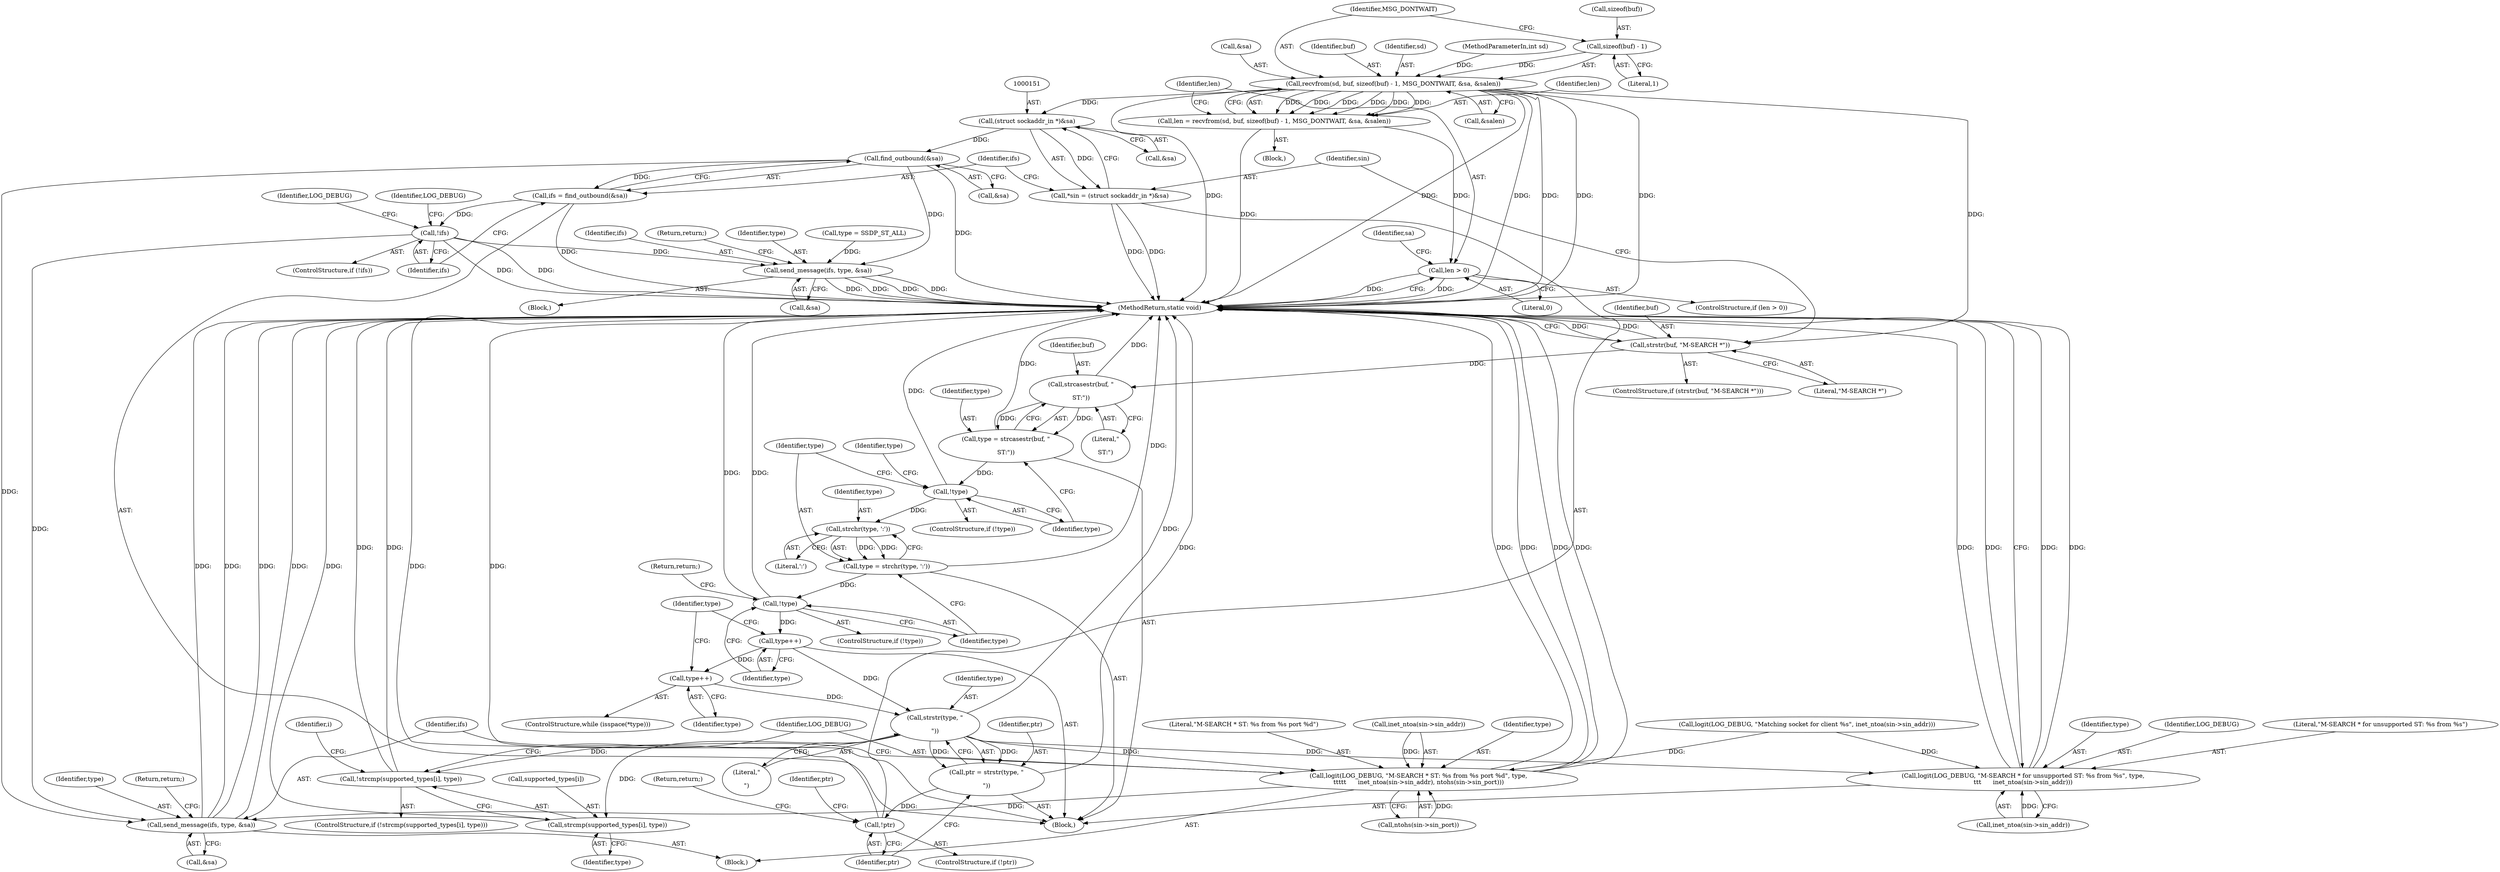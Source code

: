 digraph "0_ssdp-responder_ce04b1f29a137198182f60bbb628d5ceb8171765@API" {
"1000117" [label="(Call,sizeof(buf) - 1)"];
"1000114" [label="(Call,recvfrom(sd, buf, sizeof(buf) - 1, MSG_DONTWAIT, &sa, &salen))"];
"1000112" [label="(Call,len = recvfrom(sd, buf, sizeof(buf) - 1, MSG_DONTWAIT, &sa, &salen))"];
"1000127" [label="(Call,len > 0)"];
"1000139" [label="(Call,strstr(buf, \"M-SEARCH *\"))"];
"1000180" [label="(Call,strcasestr(buf, \"\r\nST:\"))"];
"1000178" [label="(Call,type = strcasestr(buf, \"\r\nST:\"))"];
"1000184" [label="(Call,!type)"];
"1000198" [label="(Call,strchr(type, ':'))"];
"1000196" [label="(Call,type = strchr(type, ':'))"];
"1000202" [label="(Call,!type)"];
"1000205" [label="(Call,type++)"];
"1000211" [label="(Call,type++)"];
"1000215" [label="(Call,strstr(type, \"\r\n\"))"];
"1000213" [label="(Call,ptr = strstr(type, \"\r\n\"))"];
"1000219" [label="(Call,!ptr)"];
"1000237" [label="(Call,!strcmp(supported_types[i], type))"];
"1000238" [label="(Call,strcmp(supported_types[i], type))"];
"1000244" [label="(Call,logit(LOG_DEBUG, \"M-SEARCH * ST: %s from %s port %d\", type,\n\t\t\t\t\t      inet_ntoa(sin->sin_addr), ntohs(sin->sin_port)))"];
"1000256" [label="(Call,send_message(ifs, type, &sa))"];
"1000262" [label="(Call,logit(LOG_DEBUG, \"M-SEARCH * for unsupported ST: %s from %s\", type,\n\t\t\t      inet_ntoa(sin->sin_addr)))"];
"1000150" [label="(Call,(struct sockaddr_in *)&sa)"];
"1000148" [label="(Call,*sin = (struct sockaddr_in *)&sa)"];
"1000156" [label="(Call,find_outbound(&sa))"];
"1000154" [label="(Call,ifs = find_outbound(&sa))"];
"1000160" [label="(Call,!ifs)"];
"1000190" [label="(Call,send_message(ifs, type, &sa))"];
"1000224" [label="(Identifier,ptr)"];
"1000204" [label="(Return,return;)"];
"1000124" [label="(Call,&salen)"];
"1000134" [label="(Identifier,sa)"];
"1000118" [label="(Call,sizeof(buf))"];
"1000252" [label="(Call,ntohs(sin->sin_port))"];
"1000203" [label="(Identifier,type)"];
"1000264" [label="(Literal,\"M-SEARCH * for unsupported ST: %s from %s\")"];
"1000257" [label="(Identifier,ifs)"];
"1000187" [label="(Call,type = SSDP_ST_ALL)"];
"1000129" [label="(Literal,0)"];
"1000127" [label="(Call,len > 0)"];
"1000183" [label="(ControlStructure,if (!type))"];
"1000201" [label="(ControlStructure,if (!type))"];
"1000213" [label="(Call,ptr = strstr(type, \"\r\n\"))"];
"1000139" [label="(Call,strstr(buf, \"M-SEARCH *\"))"];
"1000180" [label="(Call,strcasestr(buf, \"\r\nST:\"))"];
"1000188" [label="(Identifier,type)"];
"1000172" [label="(Identifier,LOG_DEBUG)"];
"1000246" [label="(Literal,\"M-SEARCH * ST: %s from %s port %d\")"];
"1000179" [label="(Identifier,type)"];
"1000181" [label="(Identifier,buf)"];
"1000270" [label="(MethodReturn,static void)"];
"1000185" [label="(Identifier,type)"];
"1000199" [label="(Identifier,type)"];
"1000116" [label="(Identifier,buf)"];
"1000258" [label="(Identifier,type)"];
"1000265" [label="(Identifier,type)"];
"1000152" [label="(Call,&sa)"];
"1000115" [label="(Identifier,sd)"];
"1000212" [label="(Identifier,type)"];
"1000159" [label="(ControlStructure,if (!ifs))"];
"1000198" [label="(Call,strchr(type, ':'))"];
"1000120" [label="(Literal,1)"];
"1000140" [label="(Identifier,buf)"];
"1000261" [label="(Return,return;)"];
"1000191" [label="(Identifier,ifs)"];
"1000217" [label="(Literal,\"\r\n\")"];
"1000138" [label="(ControlStructure,if (strstr(buf, \"M-SEARCH *\")))"];
"1000157" [label="(Call,&sa)"];
"1000259" [label="(Call,&sa)"];
"1000117" [label="(Call,sizeof(buf) - 1)"];
"1000245" [label="(Identifier,LOG_DEBUG)"];
"1000242" [label="(Identifier,type)"];
"1000148" [label="(Call,*sin = (struct sockaddr_in *)&sa)"];
"1000102" [label="(Block,)"];
"1000154" [label="(Call,ifs = find_outbound(&sa))"];
"1000216" [label="(Identifier,type)"];
"1000263" [label="(Identifier,LOG_DEBUG)"];
"1000190" [label="(Call,send_message(ifs, type, &sa))"];
"1000161" [label="(Identifier,ifs)"];
"1000114" [label="(Call,recvfrom(sd, buf, sizeof(buf) - 1, MSG_DONTWAIT, &sa, &salen))"];
"1000141" [label="(Literal,\"M-SEARCH *\")"];
"1000200" [label="(Literal,':')"];
"1000186" [label="(Block,)"];
"1000184" [label="(Call,!type)"];
"1000195" [label="(Return,return;)"];
"1000155" [label="(Identifier,ifs)"];
"1000142" [label="(Block,)"];
"1000266" [label="(Call,inet_ntoa(sin->sin_addr))"];
"1000211" [label="(Call,type++)"];
"1000234" [label="(Identifier,i)"];
"1000197" [label="(Identifier,type)"];
"1000126" [label="(ControlStructure,if (len > 0))"];
"1000248" [label="(Call,inet_ntoa(sin->sin_addr))"];
"1000244" [label="(Call,logit(LOG_DEBUG, \"M-SEARCH * ST: %s from %s port %d\", type,\n\t\t\t\t\t      inet_ntoa(sin->sin_addr), ntohs(sin->sin_port)))"];
"1000121" [label="(Identifier,MSG_DONTWAIT)"];
"1000112" [label="(Call,len = recvfrom(sd, buf, sizeof(buf) - 1, MSG_DONTWAIT, &sa, &salen))"];
"1000101" [label="(MethodParameterIn,int sd)"];
"1000196" [label="(Call,type = strchr(type, ':'))"];
"1000149" [label="(Identifier,sin)"];
"1000238" [label="(Call,strcmp(supported_types[i], type))"];
"1000122" [label="(Call,&sa)"];
"1000193" [label="(Call,&sa)"];
"1000207" [label="(ControlStructure,while (isspace(*type)))"];
"1000262" [label="(Call,logit(LOG_DEBUG, \"M-SEARCH * for unsupported ST: %s from %s\", type,\n\t\t\t      inet_ntoa(sin->sin_addr)))"];
"1000192" [label="(Identifier,type)"];
"1000239" [label="(Call,supported_types[i])"];
"1000156" [label="(Call,find_outbound(&sa))"];
"1000128" [label="(Identifier,len)"];
"1000220" [label="(Identifier,ptr)"];
"1000150" [label="(Call,(struct sockaddr_in *)&sa)"];
"1000218" [label="(ControlStructure,if (!ptr))"];
"1000210" [label="(Identifier,type)"];
"1000247" [label="(Identifier,type)"];
"1000182" [label="(Literal,\"\r\nST:\")"];
"1000164" [label="(Identifier,LOG_DEBUG)"];
"1000256" [label="(Call,send_message(ifs, type, &sa))"];
"1000219" [label="(Call,!ptr)"];
"1000171" [label="(Call,logit(LOG_DEBUG, \"Matching socket for client %s\", inet_ntoa(sin->sin_addr)))"];
"1000214" [label="(Identifier,ptr)"];
"1000178" [label="(Call,type = strcasestr(buf, \"\r\nST:\"))"];
"1000205" [label="(Call,type++)"];
"1000236" [label="(ControlStructure,if (!strcmp(supported_types[i], type)))"];
"1000221" [label="(Return,return;)"];
"1000215" [label="(Call,strstr(type, \"\r\n\"))"];
"1000237" [label="(Call,!strcmp(supported_types[i], type))"];
"1000206" [label="(Identifier,type)"];
"1000113" [label="(Identifier,len)"];
"1000243" [label="(Block,)"];
"1000160" [label="(Call,!ifs)"];
"1000202" [label="(Call,!type)"];
"1000117" -> "1000114"  [label="AST: "];
"1000117" -> "1000120"  [label="CFG: "];
"1000118" -> "1000117"  [label="AST: "];
"1000120" -> "1000117"  [label="AST: "];
"1000121" -> "1000117"  [label="CFG: "];
"1000117" -> "1000114"  [label="DDG: "];
"1000114" -> "1000112"  [label="AST: "];
"1000114" -> "1000124"  [label="CFG: "];
"1000115" -> "1000114"  [label="AST: "];
"1000116" -> "1000114"  [label="AST: "];
"1000121" -> "1000114"  [label="AST: "];
"1000122" -> "1000114"  [label="AST: "];
"1000124" -> "1000114"  [label="AST: "];
"1000112" -> "1000114"  [label="CFG: "];
"1000114" -> "1000270"  [label="DDG: "];
"1000114" -> "1000270"  [label="DDG: "];
"1000114" -> "1000270"  [label="DDG: "];
"1000114" -> "1000270"  [label="DDG: "];
"1000114" -> "1000270"  [label="DDG: "];
"1000114" -> "1000270"  [label="DDG: "];
"1000114" -> "1000112"  [label="DDG: "];
"1000114" -> "1000112"  [label="DDG: "];
"1000114" -> "1000112"  [label="DDG: "];
"1000114" -> "1000112"  [label="DDG: "];
"1000114" -> "1000112"  [label="DDG: "];
"1000114" -> "1000112"  [label="DDG: "];
"1000101" -> "1000114"  [label="DDG: "];
"1000114" -> "1000139"  [label="DDG: "];
"1000114" -> "1000150"  [label="DDG: "];
"1000112" -> "1000102"  [label="AST: "];
"1000113" -> "1000112"  [label="AST: "];
"1000128" -> "1000112"  [label="CFG: "];
"1000112" -> "1000270"  [label="DDG: "];
"1000112" -> "1000127"  [label="DDG: "];
"1000127" -> "1000126"  [label="AST: "];
"1000127" -> "1000129"  [label="CFG: "];
"1000128" -> "1000127"  [label="AST: "];
"1000129" -> "1000127"  [label="AST: "];
"1000134" -> "1000127"  [label="CFG: "];
"1000270" -> "1000127"  [label="CFG: "];
"1000127" -> "1000270"  [label="DDG: "];
"1000127" -> "1000270"  [label="DDG: "];
"1000139" -> "1000138"  [label="AST: "];
"1000139" -> "1000141"  [label="CFG: "];
"1000140" -> "1000139"  [label="AST: "];
"1000141" -> "1000139"  [label="AST: "];
"1000149" -> "1000139"  [label="CFG: "];
"1000270" -> "1000139"  [label="CFG: "];
"1000139" -> "1000270"  [label="DDG: "];
"1000139" -> "1000270"  [label="DDG: "];
"1000139" -> "1000180"  [label="DDG: "];
"1000180" -> "1000178"  [label="AST: "];
"1000180" -> "1000182"  [label="CFG: "];
"1000181" -> "1000180"  [label="AST: "];
"1000182" -> "1000180"  [label="AST: "];
"1000178" -> "1000180"  [label="CFG: "];
"1000180" -> "1000270"  [label="DDG: "];
"1000180" -> "1000178"  [label="DDG: "];
"1000180" -> "1000178"  [label="DDG: "];
"1000178" -> "1000142"  [label="AST: "];
"1000179" -> "1000178"  [label="AST: "];
"1000185" -> "1000178"  [label="CFG: "];
"1000178" -> "1000270"  [label="DDG: "];
"1000178" -> "1000184"  [label="DDG: "];
"1000184" -> "1000183"  [label="AST: "];
"1000184" -> "1000185"  [label="CFG: "];
"1000185" -> "1000184"  [label="AST: "];
"1000188" -> "1000184"  [label="CFG: "];
"1000197" -> "1000184"  [label="CFG: "];
"1000184" -> "1000270"  [label="DDG: "];
"1000184" -> "1000198"  [label="DDG: "];
"1000198" -> "1000196"  [label="AST: "];
"1000198" -> "1000200"  [label="CFG: "];
"1000199" -> "1000198"  [label="AST: "];
"1000200" -> "1000198"  [label="AST: "];
"1000196" -> "1000198"  [label="CFG: "];
"1000198" -> "1000196"  [label="DDG: "];
"1000198" -> "1000196"  [label="DDG: "];
"1000196" -> "1000142"  [label="AST: "];
"1000197" -> "1000196"  [label="AST: "];
"1000203" -> "1000196"  [label="CFG: "];
"1000196" -> "1000270"  [label="DDG: "];
"1000196" -> "1000202"  [label="DDG: "];
"1000202" -> "1000201"  [label="AST: "];
"1000202" -> "1000203"  [label="CFG: "];
"1000203" -> "1000202"  [label="AST: "];
"1000204" -> "1000202"  [label="CFG: "];
"1000206" -> "1000202"  [label="CFG: "];
"1000202" -> "1000270"  [label="DDG: "];
"1000202" -> "1000270"  [label="DDG: "];
"1000202" -> "1000205"  [label="DDG: "];
"1000205" -> "1000142"  [label="AST: "];
"1000205" -> "1000206"  [label="CFG: "];
"1000206" -> "1000205"  [label="AST: "];
"1000210" -> "1000205"  [label="CFG: "];
"1000205" -> "1000211"  [label="DDG: "];
"1000205" -> "1000215"  [label="DDG: "];
"1000211" -> "1000207"  [label="AST: "];
"1000211" -> "1000212"  [label="CFG: "];
"1000212" -> "1000211"  [label="AST: "];
"1000210" -> "1000211"  [label="CFG: "];
"1000211" -> "1000215"  [label="DDG: "];
"1000215" -> "1000213"  [label="AST: "];
"1000215" -> "1000217"  [label="CFG: "];
"1000216" -> "1000215"  [label="AST: "];
"1000217" -> "1000215"  [label="AST: "];
"1000213" -> "1000215"  [label="CFG: "];
"1000215" -> "1000270"  [label="DDG: "];
"1000215" -> "1000213"  [label="DDG: "];
"1000215" -> "1000213"  [label="DDG: "];
"1000215" -> "1000237"  [label="DDG: "];
"1000215" -> "1000238"  [label="DDG: "];
"1000215" -> "1000244"  [label="DDG: "];
"1000215" -> "1000262"  [label="DDG: "];
"1000213" -> "1000142"  [label="AST: "];
"1000214" -> "1000213"  [label="AST: "];
"1000220" -> "1000213"  [label="CFG: "];
"1000213" -> "1000270"  [label="DDG: "];
"1000213" -> "1000219"  [label="DDG: "];
"1000219" -> "1000218"  [label="AST: "];
"1000219" -> "1000220"  [label="CFG: "];
"1000220" -> "1000219"  [label="AST: "];
"1000221" -> "1000219"  [label="CFG: "];
"1000224" -> "1000219"  [label="CFG: "];
"1000219" -> "1000270"  [label="DDG: "];
"1000219" -> "1000270"  [label="DDG: "];
"1000237" -> "1000236"  [label="AST: "];
"1000237" -> "1000238"  [label="CFG: "];
"1000238" -> "1000237"  [label="AST: "];
"1000245" -> "1000237"  [label="CFG: "];
"1000234" -> "1000237"  [label="CFG: "];
"1000237" -> "1000270"  [label="DDG: "];
"1000237" -> "1000270"  [label="DDG: "];
"1000238" -> "1000242"  [label="CFG: "];
"1000239" -> "1000238"  [label="AST: "];
"1000242" -> "1000238"  [label="AST: "];
"1000238" -> "1000270"  [label="DDG: "];
"1000244" -> "1000243"  [label="AST: "];
"1000244" -> "1000252"  [label="CFG: "];
"1000245" -> "1000244"  [label="AST: "];
"1000246" -> "1000244"  [label="AST: "];
"1000247" -> "1000244"  [label="AST: "];
"1000248" -> "1000244"  [label="AST: "];
"1000252" -> "1000244"  [label="AST: "];
"1000257" -> "1000244"  [label="CFG: "];
"1000244" -> "1000270"  [label="DDG: "];
"1000244" -> "1000270"  [label="DDG: "];
"1000244" -> "1000270"  [label="DDG: "];
"1000244" -> "1000270"  [label="DDG: "];
"1000171" -> "1000244"  [label="DDG: "];
"1000248" -> "1000244"  [label="DDG: "];
"1000252" -> "1000244"  [label="DDG: "];
"1000244" -> "1000256"  [label="DDG: "];
"1000256" -> "1000243"  [label="AST: "];
"1000256" -> "1000259"  [label="CFG: "];
"1000257" -> "1000256"  [label="AST: "];
"1000258" -> "1000256"  [label="AST: "];
"1000259" -> "1000256"  [label="AST: "];
"1000261" -> "1000256"  [label="CFG: "];
"1000256" -> "1000270"  [label="DDG: "];
"1000256" -> "1000270"  [label="DDG: "];
"1000256" -> "1000270"  [label="DDG: "];
"1000256" -> "1000270"  [label="DDG: "];
"1000160" -> "1000256"  [label="DDG: "];
"1000156" -> "1000256"  [label="DDG: "];
"1000262" -> "1000142"  [label="AST: "];
"1000262" -> "1000266"  [label="CFG: "];
"1000263" -> "1000262"  [label="AST: "];
"1000264" -> "1000262"  [label="AST: "];
"1000265" -> "1000262"  [label="AST: "];
"1000266" -> "1000262"  [label="AST: "];
"1000270" -> "1000262"  [label="CFG: "];
"1000262" -> "1000270"  [label="DDG: "];
"1000262" -> "1000270"  [label="DDG: "];
"1000262" -> "1000270"  [label="DDG: "];
"1000262" -> "1000270"  [label="DDG: "];
"1000171" -> "1000262"  [label="DDG: "];
"1000266" -> "1000262"  [label="DDG: "];
"1000150" -> "1000148"  [label="AST: "];
"1000150" -> "1000152"  [label="CFG: "];
"1000151" -> "1000150"  [label="AST: "];
"1000152" -> "1000150"  [label="AST: "];
"1000148" -> "1000150"  [label="CFG: "];
"1000150" -> "1000148"  [label="DDG: "];
"1000150" -> "1000156"  [label="DDG: "];
"1000148" -> "1000142"  [label="AST: "];
"1000149" -> "1000148"  [label="AST: "];
"1000155" -> "1000148"  [label="CFG: "];
"1000148" -> "1000270"  [label="DDG: "];
"1000148" -> "1000270"  [label="DDG: "];
"1000156" -> "1000154"  [label="AST: "];
"1000156" -> "1000157"  [label="CFG: "];
"1000157" -> "1000156"  [label="AST: "];
"1000154" -> "1000156"  [label="CFG: "];
"1000156" -> "1000270"  [label="DDG: "];
"1000156" -> "1000154"  [label="DDG: "];
"1000156" -> "1000190"  [label="DDG: "];
"1000154" -> "1000142"  [label="AST: "];
"1000155" -> "1000154"  [label="AST: "];
"1000161" -> "1000154"  [label="CFG: "];
"1000154" -> "1000270"  [label="DDG: "];
"1000154" -> "1000160"  [label="DDG: "];
"1000160" -> "1000159"  [label="AST: "];
"1000160" -> "1000161"  [label="CFG: "];
"1000161" -> "1000160"  [label="AST: "];
"1000164" -> "1000160"  [label="CFG: "];
"1000172" -> "1000160"  [label="CFG: "];
"1000160" -> "1000270"  [label="DDG: "];
"1000160" -> "1000270"  [label="DDG: "];
"1000160" -> "1000190"  [label="DDG: "];
"1000190" -> "1000186"  [label="AST: "];
"1000190" -> "1000193"  [label="CFG: "];
"1000191" -> "1000190"  [label="AST: "];
"1000192" -> "1000190"  [label="AST: "];
"1000193" -> "1000190"  [label="AST: "];
"1000195" -> "1000190"  [label="CFG: "];
"1000190" -> "1000270"  [label="DDG: "];
"1000190" -> "1000270"  [label="DDG: "];
"1000190" -> "1000270"  [label="DDG: "];
"1000190" -> "1000270"  [label="DDG: "];
"1000187" -> "1000190"  [label="DDG: "];
}
